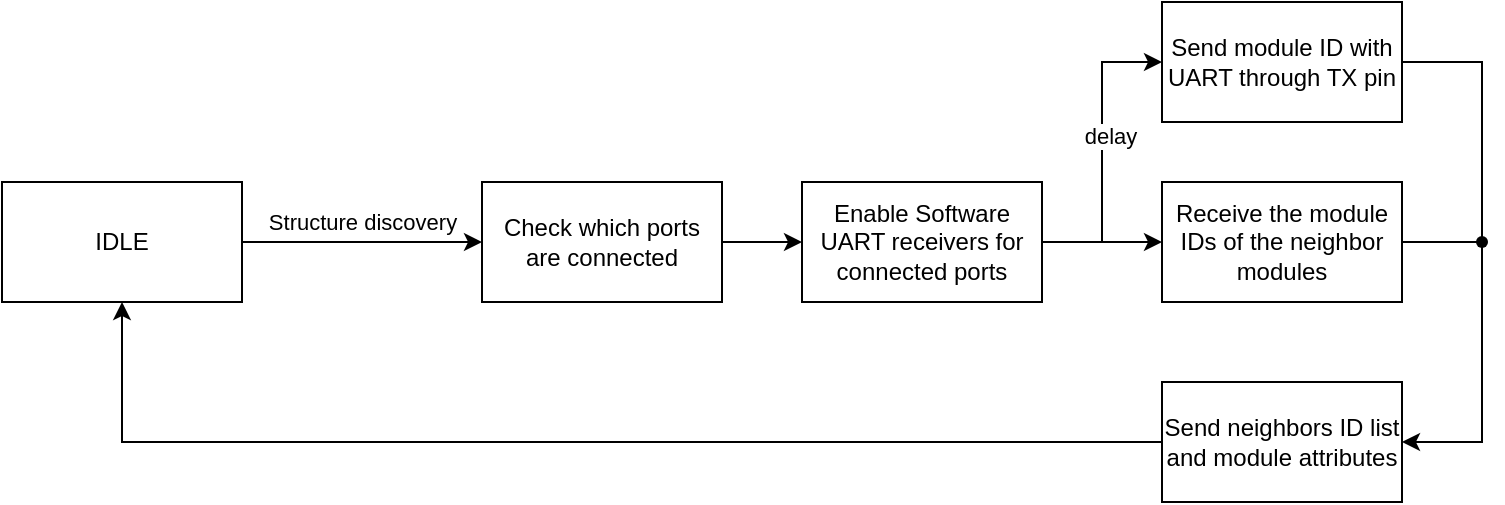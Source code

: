 <mxfile version="24.4.6" type="device">
  <diagram name="Page-1" id="yxmPMJKVgFtv1NxnpY30">
    <mxGraphModel dx="1155" dy="633" grid="1" gridSize="10" guides="1" tooltips="1" connect="1" arrows="1" fold="1" page="1" pageScale="1" pageWidth="827" pageHeight="1169" math="0" shadow="0">
      <root>
        <mxCell id="0" />
        <mxCell id="1" parent="0" />
        <mxCell id="5vkjm_qI4Kn7rOGTizYv-14" style="edgeStyle=orthogonalEdgeStyle;rounded=0;orthogonalLoop=1;jettySize=auto;html=1;entryX=0;entryY=0.5;entryDx=0;entryDy=0;" edge="1" parent="1" source="5vkjm_qI4Kn7rOGTizYv-1" target="5vkjm_qI4Kn7rOGTizYv-13">
          <mxGeometry relative="1" as="geometry" />
        </mxCell>
        <mxCell id="5vkjm_qI4Kn7rOGTizYv-15" value="Structure discovery" style="edgeLabel;html=1;align=center;verticalAlign=middle;resizable=0;points=[];" vertex="1" connectable="0" parent="5vkjm_qI4Kn7rOGTizYv-14">
          <mxGeometry x="0.125" y="3" relative="1" as="geometry">
            <mxPoint x="-8" y="-7" as="offset" />
          </mxGeometry>
        </mxCell>
        <mxCell id="5vkjm_qI4Kn7rOGTizYv-1" value="IDLE" style="rounded=0;whiteSpace=wrap;html=1;" vertex="1" parent="1">
          <mxGeometry x="40" y="260" width="120" height="60" as="geometry" />
        </mxCell>
        <mxCell id="5vkjm_qI4Kn7rOGTizYv-9" style="edgeStyle=orthogonalEdgeStyle;rounded=0;orthogonalLoop=1;jettySize=auto;html=1;entryX=0;entryY=0.5;entryDx=0;entryDy=0;" edge="1" parent="1" source="5vkjm_qI4Kn7rOGTizYv-4" target="5vkjm_qI4Kn7rOGTizYv-8">
          <mxGeometry relative="1" as="geometry" />
        </mxCell>
        <mxCell id="5vkjm_qI4Kn7rOGTizYv-10" value="delay" style="edgeLabel;html=1;align=center;verticalAlign=middle;resizable=0;points=[];" vertex="1" connectable="0" parent="5vkjm_qI4Kn7rOGTizYv-9">
          <mxGeometry x="-0.05" y="-2" relative="1" as="geometry">
            <mxPoint x="2" y="-12" as="offset" />
          </mxGeometry>
        </mxCell>
        <mxCell id="5vkjm_qI4Kn7rOGTizYv-21" style="edgeStyle=orthogonalEdgeStyle;rounded=0;orthogonalLoop=1;jettySize=auto;html=1;entryX=0;entryY=0.5;entryDx=0;entryDy=0;" edge="1" parent="1" source="5vkjm_qI4Kn7rOGTizYv-4" target="5vkjm_qI4Kn7rOGTizYv-17">
          <mxGeometry relative="1" as="geometry" />
        </mxCell>
        <mxCell id="5vkjm_qI4Kn7rOGTizYv-4" value="Enable Software UART receivers for connected ports" style="rounded=0;whiteSpace=wrap;html=1;" vertex="1" parent="1">
          <mxGeometry x="440" y="260" width="120" height="60" as="geometry" />
        </mxCell>
        <mxCell id="5vkjm_qI4Kn7rOGTizYv-22" style="edgeStyle=orthogonalEdgeStyle;rounded=0;orthogonalLoop=1;jettySize=auto;html=1;entryX=1;entryY=0.5;entryDx=0;entryDy=0;" edge="1" parent="1" source="5vkjm_qI4Kn7rOGTizYv-23" target="5vkjm_qI4Kn7rOGTizYv-19">
          <mxGeometry relative="1" as="geometry">
            <Array as="points">
              <mxPoint x="780" y="200" />
              <mxPoint x="780" y="380" />
            </Array>
          </mxGeometry>
        </mxCell>
        <mxCell id="5vkjm_qI4Kn7rOGTizYv-8" value="Send module ID with UART through TX pin" style="rounded=0;whiteSpace=wrap;html=1;" vertex="1" parent="1">
          <mxGeometry x="620" y="170" width="120" height="60" as="geometry" />
        </mxCell>
        <mxCell id="5vkjm_qI4Kn7rOGTizYv-16" style="edgeStyle=orthogonalEdgeStyle;rounded=0;orthogonalLoop=1;jettySize=auto;html=1;entryX=0;entryY=0.5;entryDx=0;entryDy=0;" edge="1" parent="1" source="5vkjm_qI4Kn7rOGTizYv-13" target="5vkjm_qI4Kn7rOGTizYv-4">
          <mxGeometry relative="1" as="geometry" />
        </mxCell>
        <mxCell id="5vkjm_qI4Kn7rOGTizYv-13" value="Check which ports are connected" style="rounded=0;whiteSpace=wrap;html=1;" vertex="1" parent="1">
          <mxGeometry x="280" y="260" width="120" height="60" as="geometry" />
        </mxCell>
        <mxCell id="5vkjm_qI4Kn7rOGTizYv-17" value="Receive the module IDs of the neighbor modules" style="rounded=0;whiteSpace=wrap;html=1;" vertex="1" parent="1">
          <mxGeometry x="620" y="260" width="120" height="60" as="geometry" />
        </mxCell>
        <mxCell id="5vkjm_qI4Kn7rOGTizYv-26" style="edgeStyle=orthogonalEdgeStyle;rounded=0;orthogonalLoop=1;jettySize=auto;html=1;entryX=0.5;entryY=1;entryDx=0;entryDy=0;" edge="1" parent="1" source="5vkjm_qI4Kn7rOGTizYv-19" target="5vkjm_qI4Kn7rOGTizYv-1">
          <mxGeometry relative="1" as="geometry" />
        </mxCell>
        <mxCell id="5vkjm_qI4Kn7rOGTizYv-19" value="Send neighbors ID list and module attributes" style="rounded=0;whiteSpace=wrap;html=1;" vertex="1" parent="1">
          <mxGeometry x="620" y="360" width="120" height="60" as="geometry" />
        </mxCell>
        <mxCell id="5vkjm_qI4Kn7rOGTizYv-24" value="" style="edgeStyle=orthogonalEdgeStyle;rounded=0;orthogonalLoop=1;jettySize=auto;html=1;entryDx=0;entryDy=0;startArrow=none;startFill=0;endArrow=none;endFill=0;" edge="1" parent="1" source="5vkjm_qI4Kn7rOGTizYv-8" target="5vkjm_qI4Kn7rOGTizYv-23">
          <mxGeometry relative="1" as="geometry">
            <mxPoint x="740" y="200" as="sourcePoint" />
            <mxPoint x="740" y="380" as="targetPoint" />
            <Array as="points" />
          </mxGeometry>
        </mxCell>
        <mxCell id="5vkjm_qI4Kn7rOGTizYv-23" value="" style="shape=waypoint;sketch=0;fillStyle=solid;size=6;pointerEvents=1;points=[];fillColor=none;resizable=0;rotatable=0;perimeter=centerPerimeter;snapToPoint=1;" vertex="1" parent="1">
          <mxGeometry x="770" y="280" width="20" height="20" as="geometry" />
        </mxCell>
        <mxCell id="5vkjm_qI4Kn7rOGTizYv-25" style="edgeStyle=orthogonalEdgeStyle;rounded=0;orthogonalLoop=1;jettySize=auto;html=1;entryX=0.45;entryY=0.55;entryDx=0;entryDy=0;entryPerimeter=0;startArrow=none;startFill=0;endArrow=none;endFill=0;" edge="1" parent="1" source="5vkjm_qI4Kn7rOGTizYv-17" target="5vkjm_qI4Kn7rOGTizYv-23">
          <mxGeometry relative="1" as="geometry" />
        </mxCell>
      </root>
    </mxGraphModel>
  </diagram>
</mxfile>

